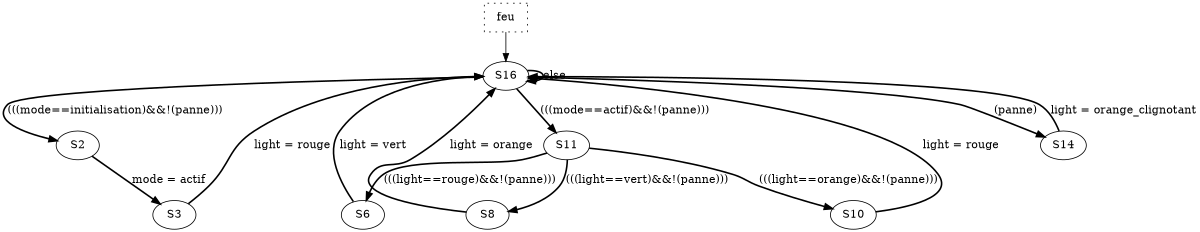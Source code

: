 digraph p_feu {
size="8,10";
  GT [shape=box,style=dotted,label="feu"];
  GT -> S16;
	S16 -> S2  [color=black,style=bold,label="(((mode==initialisation)&&!(panne)))"];
	S16 -> S11  [color=black,style=bold,label="(((mode==actif)&&!(panne)))"];
	S16 -> S14  [color=black,style=bold,label="(panne)"];
	S16 -> S16  [color=black,style=bold,label="else"];
	S2 -> S3  [color=black,style=bold,label="mode = actif"];
	S3 -> S16  [color=black,style=bold,label="light = rouge"];
	S11 -> S6  [color=black,style=bold,label="(((light==rouge)&&!(panne)))"];
	S11 -> S8  [color=black,style=bold,label="(((light==vert)&&!(panne)))"];
	S11 -> S10  [color=black,style=bold,label="(((light==orange)&&!(panne)))"];
	S6 -> S16  [color=black,style=bold,label="light = vert"];
	S8 -> S16  [color=black,style=bold,label="light = orange"];
	S10 -> S16  [color=black,style=bold,label="light = rouge"];
	S14 -> S16  [color=black,style=bold,label="light = orange_clignotant"];
}
digraph p_injection_panne {
size="8,10";
  GT [shape=box,style=dotted,label="injection_panne"];
  GT -> S5;
	S5 -> S2  [color=black,style=bold,label="(!(panne))"];
	S5 -> S4  [color=black,style=bold,label="(1)"];
	S2 -> S5  [color=black,style=bold,label="panne = 1"];
	S4 -> S5  [color=black,style=bold,label="panne = 0"];
}
digraph init {
size="8,10";
  GT [shape=box,style=dotted,label="init"];
  GT -> S1;
	S1 -> S2  [color=black,style=bold,label="light = orange_clignotant"];
	S2 -> S5  [color=black,style=bold,label="mode = initialisation"];
	S5 -> S4  [color=black,style=dashed,label="(run feu())"];
	S4 -> S6  [color=black,style=solid,label="(run injection_panne())"];
	S6 -> S0  [color=black,style=solid,label="-end-"];
  S6 [color=blue,style=bold,shape=box];
}
